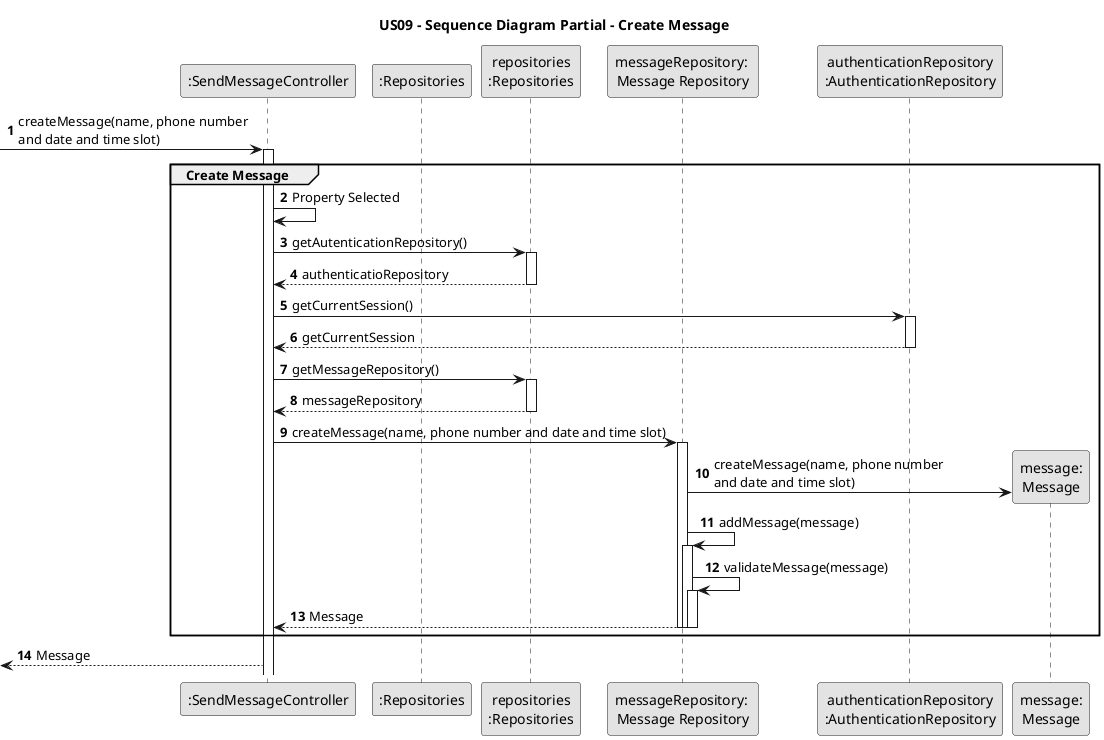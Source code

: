 @startuml
'https://plantuml.com/sequence-diagram

skinparam monochrome true
skinparam packageStyle rectangle
skinparam shadowing false

title US09 - Sequence Diagram Partial - Create Message

autonumber

'hide footbox

participant ":SendMessageController" as CTRL
participant ":Repositories" as Repository
participant "repositories\n:Repositories" as Repository2
participant "messageRepository: \nMessage Repository" as messageRepository
participant "authenticationRepository\n:AuthenticationRepository" as AuthenticationRepository
participant "message:\nMessage" as message

autonumber

-> CTRL: createMessage(name, phone number \nand date and time slot)
        activate CTRL

        group Create Message

    CTRL ->CTRL: Property Selected

            CTRL -> Repository2 : getAutenticationRepository()
            activate Repository2

            Repository2 --> CTRL : authenticatioRepository
            deactivate Repository2

            CTRL -> AuthenticationRepository : getCurrentSession()
            activate AuthenticationRepository

            AuthenticationRepository --> CTRL : getCurrentSession
            deactivate AuthenticationRepository

                CTRL -> Repository2 : getMessageRepository()
                    activate Repository2

                Repository2 --> CTRL : messageRepository
                    deactivate Repository2

                    CTRL -> messageRepository : createMessage(name, phone number and date and time slot)
                        activate messageRepository

                        messageRepository -> message** : createMessage(name, phone number \nand date and time slot)

                        messageRepository -> messageRepository : addMessage(message)
                        activate messageRepository

                        messageRepository -> messageRepository : validateMessage(message)
                        activate messageRepository

                        messageRepository --> CTRL : Message
                        deactivate messageRepository
                        deactivate messageRepository
                        deactivate messageRepository


                end


           <-- CTRL : Message
@enduml